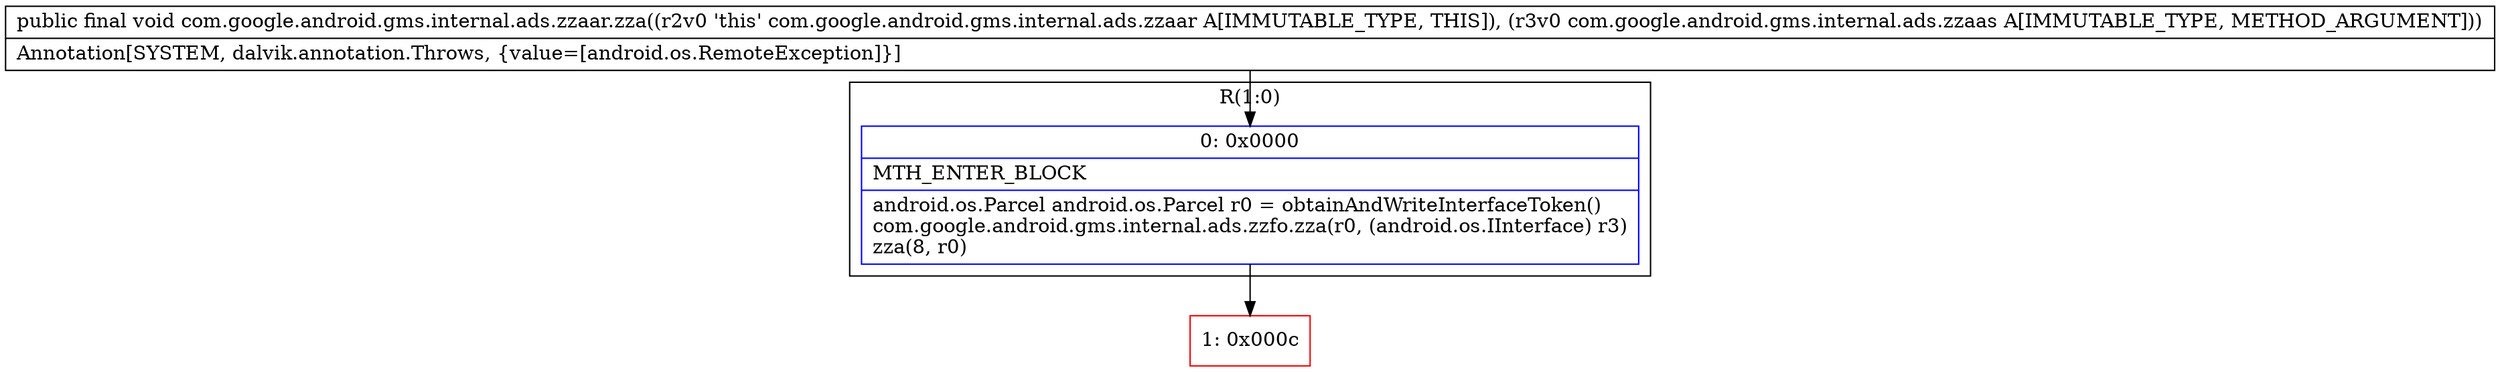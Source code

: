 digraph "CFG forcom.google.android.gms.internal.ads.zzaar.zza(Lcom\/google\/android\/gms\/internal\/ads\/zzaas;)V" {
subgraph cluster_Region_803761123 {
label = "R(1:0)";
node [shape=record,color=blue];
Node_0 [shape=record,label="{0\:\ 0x0000|MTH_ENTER_BLOCK\l|android.os.Parcel android.os.Parcel r0 = obtainAndWriteInterfaceToken()\lcom.google.android.gms.internal.ads.zzfo.zza(r0, (android.os.IInterface) r3)\lzza(8, r0)\l}"];
}
Node_1 [shape=record,color=red,label="{1\:\ 0x000c}"];
MethodNode[shape=record,label="{public final void com.google.android.gms.internal.ads.zzaar.zza((r2v0 'this' com.google.android.gms.internal.ads.zzaar A[IMMUTABLE_TYPE, THIS]), (r3v0 com.google.android.gms.internal.ads.zzaas A[IMMUTABLE_TYPE, METHOD_ARGUMENT]))  | Annotation[SYSTEM, dalvik.annotation.Throws, \{value=[android.os.RemoteException]\}]\l}"];
MethodNode -> Node_0;
Node_0 -> Node_1;
}

